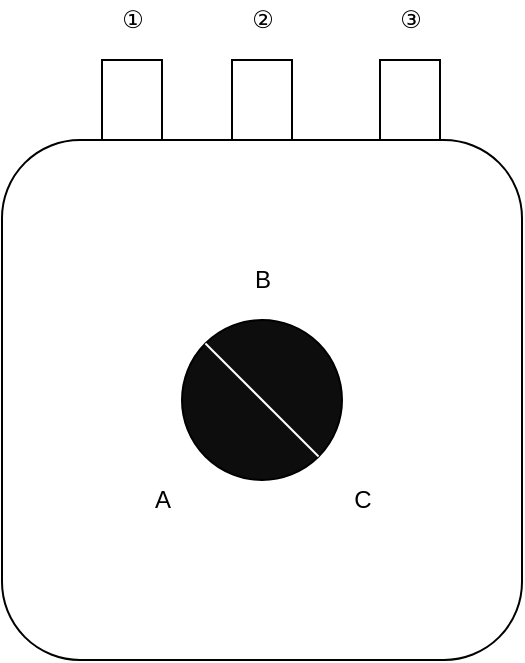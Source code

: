 <mxfile version="18.0.6" type="device"><diagram id="r7ghPnQmnR4PVq9DciKW" name="ページ1"><mxGraphModel dx="752" dy="526" grid="1" gridSize="10" guides="1" tooltips="1" connect="1" arrows="1" fold="1" page="1" pageScale="1" pageWidth="827" pageHeight="1169" math="0" shadow="0"><root><mxCell id="0"/><mxCell id="1" parent="0"/><mxCell id="nHKEiay3VYdxVp_3yl3k-2" value="" style="rounded=1;whiteSpace=wrap;html=1;fillColor=none;" vertex="1" parent="1"><mxGeometry x="210" y="170" width="260" height="260" as="geometry"/></mxCell><mxCell id="nHKEiay3VYdxVp_3yl3k-3" value="" style="ellipse;whiteSpace=wrap;html=1;aspect=fixed;fillColor=#0D0D0D;" vertex="1" parent="1"><mxGeometry x="300" y="260" width="80" height="80" as="geometry"/></mxCell><mxCell id="nHKEiay3VYdxVp_3yl3k-4" value="B" style="text;html=1;align=center;verticalAlign=middle;resizable=0;points=[];autosize=1;strokeColor=none;fillColor=none;" vertex="1" parent="1"><mxGeometry x="330" y="230" width="20" height="20" as="geometry"/></mxCell><mxCell id="nHKEiay3VYdxVp_3yl3k-5" value="A" style="text;html=1;align=center;verticalAlign=middle;resizable=0;points=[];autosize=1;strokeColor=none;fillColor=none;" vertex="1" parent="1"><mxGeometry x="280" y="340" width="20" height="20" as="geometry"/></mxCell><mxCell id="nHKEiay3VYdxVp_3yl3k-6" value="C" style="text;html=1;align=center;verticalAlign=middle;resizable=0;points=[];autosize=1;strokeColor=none;fillColor=none;" vertex="1" parent="1"><mxGeometry x="380" y="340" width="20" height="20" as="geometry"/></mxCell><mxCell id="nHKEiay3VYdxVp_3yl3k-7" value="" style="endArrow=none;html=1;rounded=0;entryX=0;entryY=0;entryDx=0;entryDy=0;exitX=1;exitY=1;exitDx=0;exitDy=0;strokeColor=#FFFFFF;" edge="1" parent="1" source="nHKEiay3VYdxVp_3yl3k-3" target="nHKEiay3VYdxVp_3yl3k-3"><mxGeometry width="50" height="50" relative="1" as="geometry"><mxPoint x="360" y="300" as="sourcePoint"/><mxPoint x="410" y="250" as="targetPoint"/></mxGeometry></mxCell><mxCell id="nHKEiay3VYdxVp_3yl3k-8" value="" style="rounded=0;whiteSpace=wrap;html=1;fillColor=none;direction=south;" vertex="1" parent="1"><mxGeometry x="399" y="130" width="30" height="40" as="geometry"/></mxCell><mxCell id="nHKEiay3VYdxVp_3yl3k-9" value="" style="rounded=0;whiteSpace=wrap;html=1;fillColor=none;direction=south;" vertex="1" parent="1"><mxGeometry x="260" y="130" width="30" height="40" as="geometry"/></mxCell><mxCell id="nHKEiay3VYdxVp_3yl3k-10" value="" style="rounded=0;whiteSpace=wrap;html=1;fillColor=none;direction=south;" vertex="1" parent="1"><mxGeometry x="325" y="130" width="30" height="40" as="geometry"/></mxCell><mxCell id="nHKEiay3VYdxVp_3yl3k-11" value="①" style="text;html=1;align=center;verticalAlign=middle;resizable=0;points=[];autosize=1;strokeColor=none;fillColor=none;" vertex="1" parent="1"><mxGeometry x="260" y="100" width="30" height="20" as="geometry"/></mxCell><mxCell id="nHKEiay3VYdxVp_3yl3k-12" value="②" style="text;html=1;align=center;verticalAlign=middle;resizable=0;points=[];autosize=1;strokeColor=none;fillColor=none;" vertex="1" parent="1"><mxGeometry x="325" y="100" width="30" height="20" as="geometry"/></mxCell><mxCell id="nHKEiay3VYdxVp_3yl3k-13" value="③" style="text;html=1;align=center;verticalAlign=middle;resizable=0;points=[];autosize=1;strokeColor=none;fillColor=none;" vertex="1" parent="1"><mxGeometry x="399" y="100" width="30" height="20" as="geometry"/></mxCell></root></mxGraphModel></diagram></mxfile>